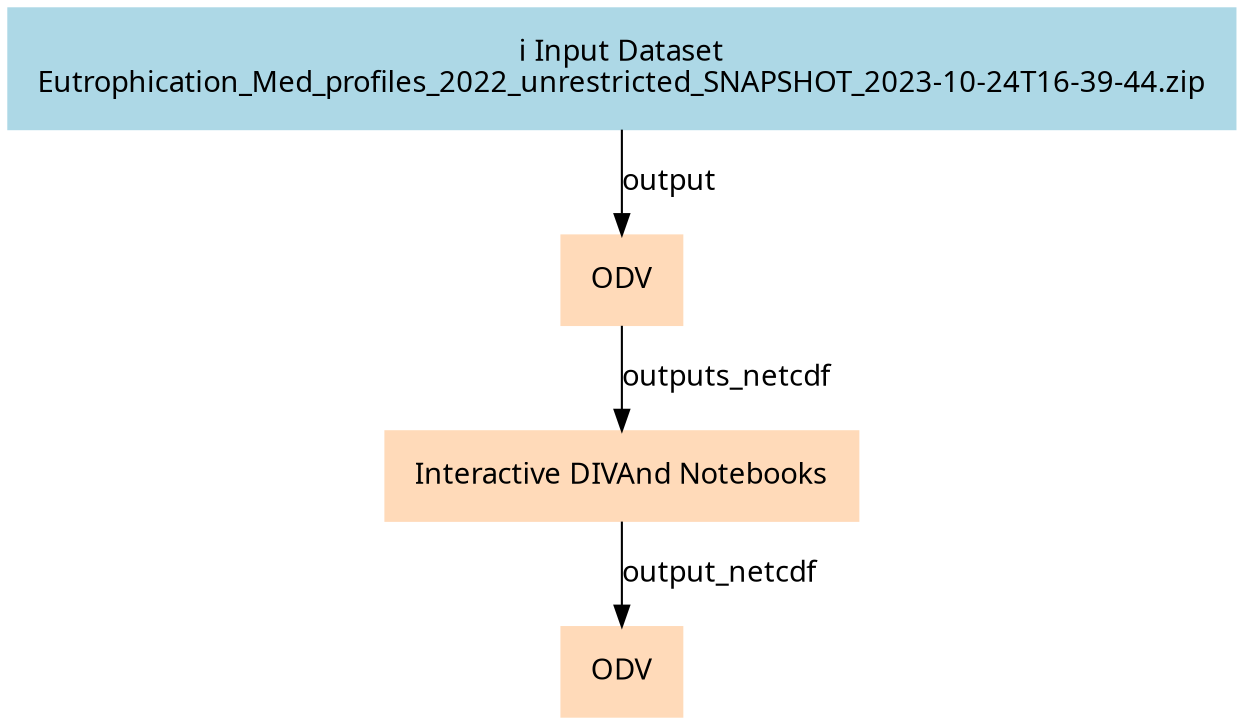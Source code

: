 digraph main {
  node [fontname="Atkinson Hyperlegible", shape=box, color=white,style=filled,color=peachpuff,margin="0.2,0.2"];
  edge [fontname="Atkinson Hyperlegible"];
  0[color=lightblue,label="ℹ️ Input Dataset\nEutrophication_Med_profiles_2022_unrestricted_SNAPSHOT_2023-10-24T16-39-44.zip"]
  1[label="ODV"]
  0 -> 1 [label="output"]
  2[label="Interactive DIVAnd Notebooks"]
  1 -> 2 [label="outputs_netcdf"]
  3[label="ODV"]
  2 -> 3 [label="output_netcdf"]
}